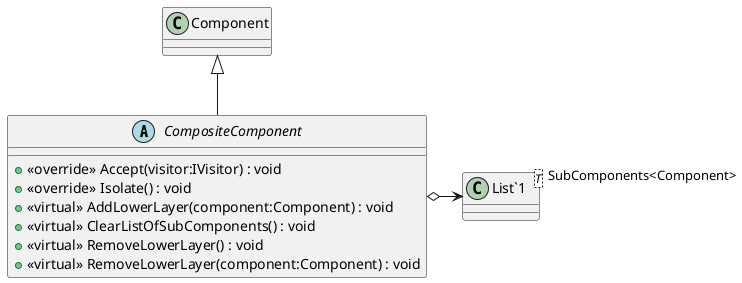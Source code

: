 @startuml
abstract class CompositeComponent {
    + <<override>> Accept(visitor:IVisitor) : void
    + <<override>> Isolate() : void
    + <<virtual>> AddLowerLayer(component:Component) : void
    + <<virtual>> ClearListOfSubComponents() : void
    + <<virtual>> RemoveLowerLayer() : void
    + <<virtual>> RemoveLowerLayer(component:Component) : void
}
class "List`1"<T> {
}
Component <|-- CompositeComponent
CompositeComponent o-> "SubComponents<Component>" "List`1"
@enduml
